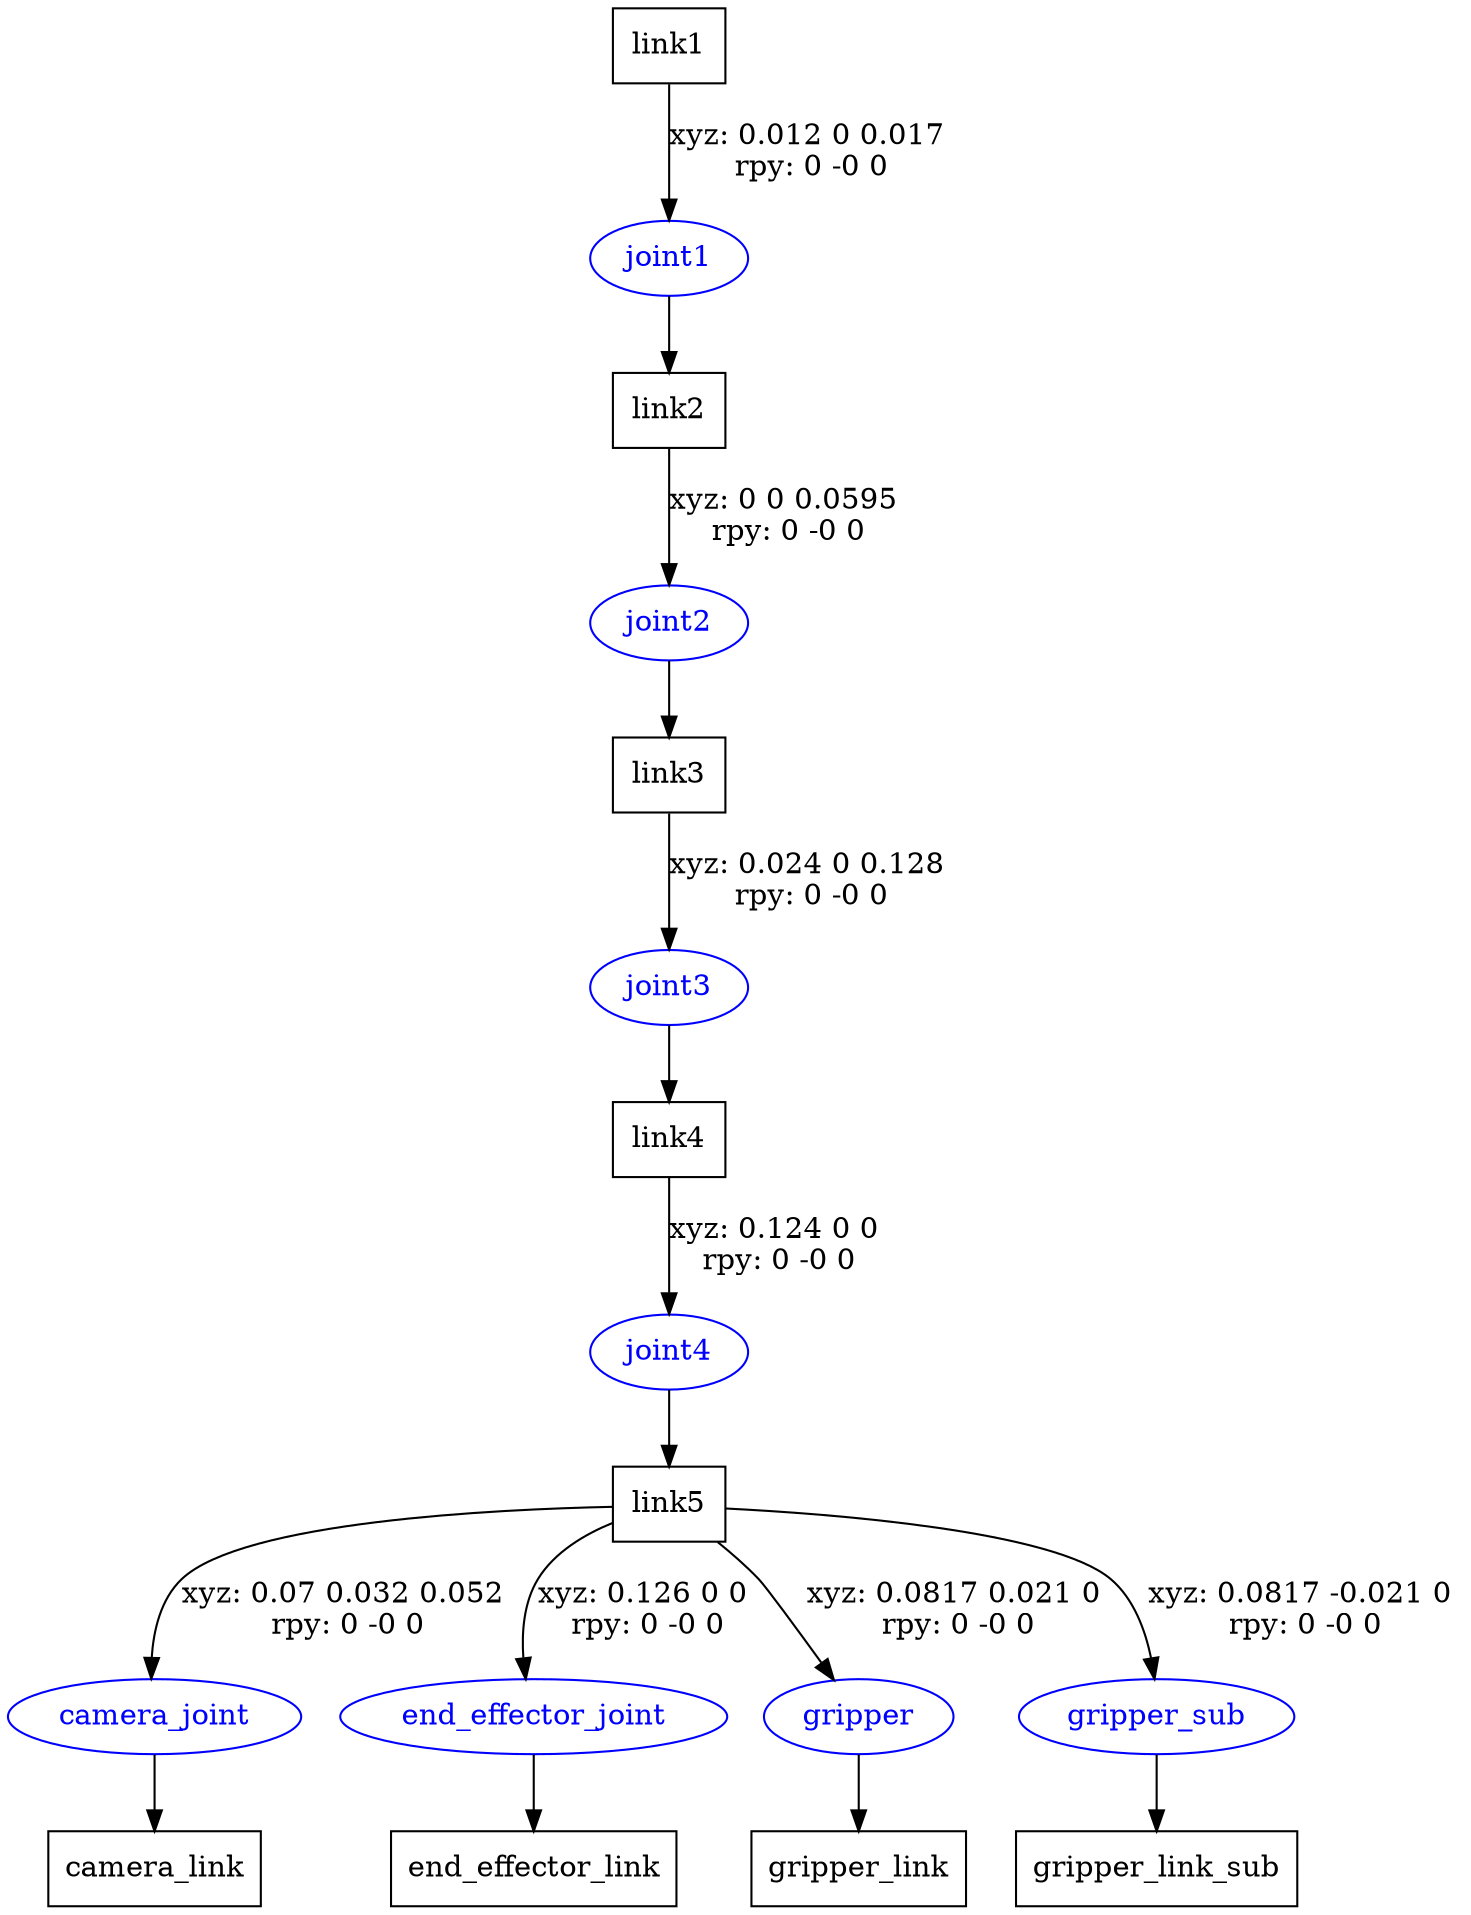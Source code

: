 digraph G {
node [shape=box];
"link1" [label="link1"];
"link2" [label="link2"];
"link3" [label="link3"];
"link4" [label="link4"];
"link5" [label="link5"];
"camera_link" [label="camera_link"];
"end_effector_link" [label="end_effector_link"];
"gripper_link" [label="gripper_link"];
"gripper_link_sub" [label="gripper_link_sub"];
node [shape=ellipse, color=blue, fontcolor=blue];
"link1" -> "joint1" [label="xyz: 0.012 0 0.017 \nrpy: 0 -0 0"]
"joint1" -> "link2"
"link2" -> "joint2" [label="xyz: 0 0 0.0595 \nrpy: 0 -0 0"]
"joint2" -> "link3"
"link3" -> "joint3" [label="xyz: 0.024 0 0.128 \nrpy: 0 -0 0"]
"joint3" -> "link4"
"link4" -> "joint4" [label="xyz: 0.124 0 0 \nrpy: 0 -0 0"]
"joint4" -> "link5"
"link5" -> "camera_joint" [label="xyz: 0.07 0.032 0.052 \nrpy: 0 -0 0"]
"camera_joint" -> "camera_link"
"link5" -> "end_effector_joint" [label="xyz: 0.126 0 0 \nrpy: 0 -0 0"]
"end_effector_joint" -> "end_effector_link"
"link5" -> "gripper" [label="xyz: 0.0817 0.021 0 \nrpy: 0 -0 0"]
"gripper" -> "gripper_link"
"link5" -> "gripper_sub" [label="xyz: 0.0817 -0.021 0 \nrpy: 0 -0 0"]
"gripper_sub" -> "gripper_link_sub"
}

